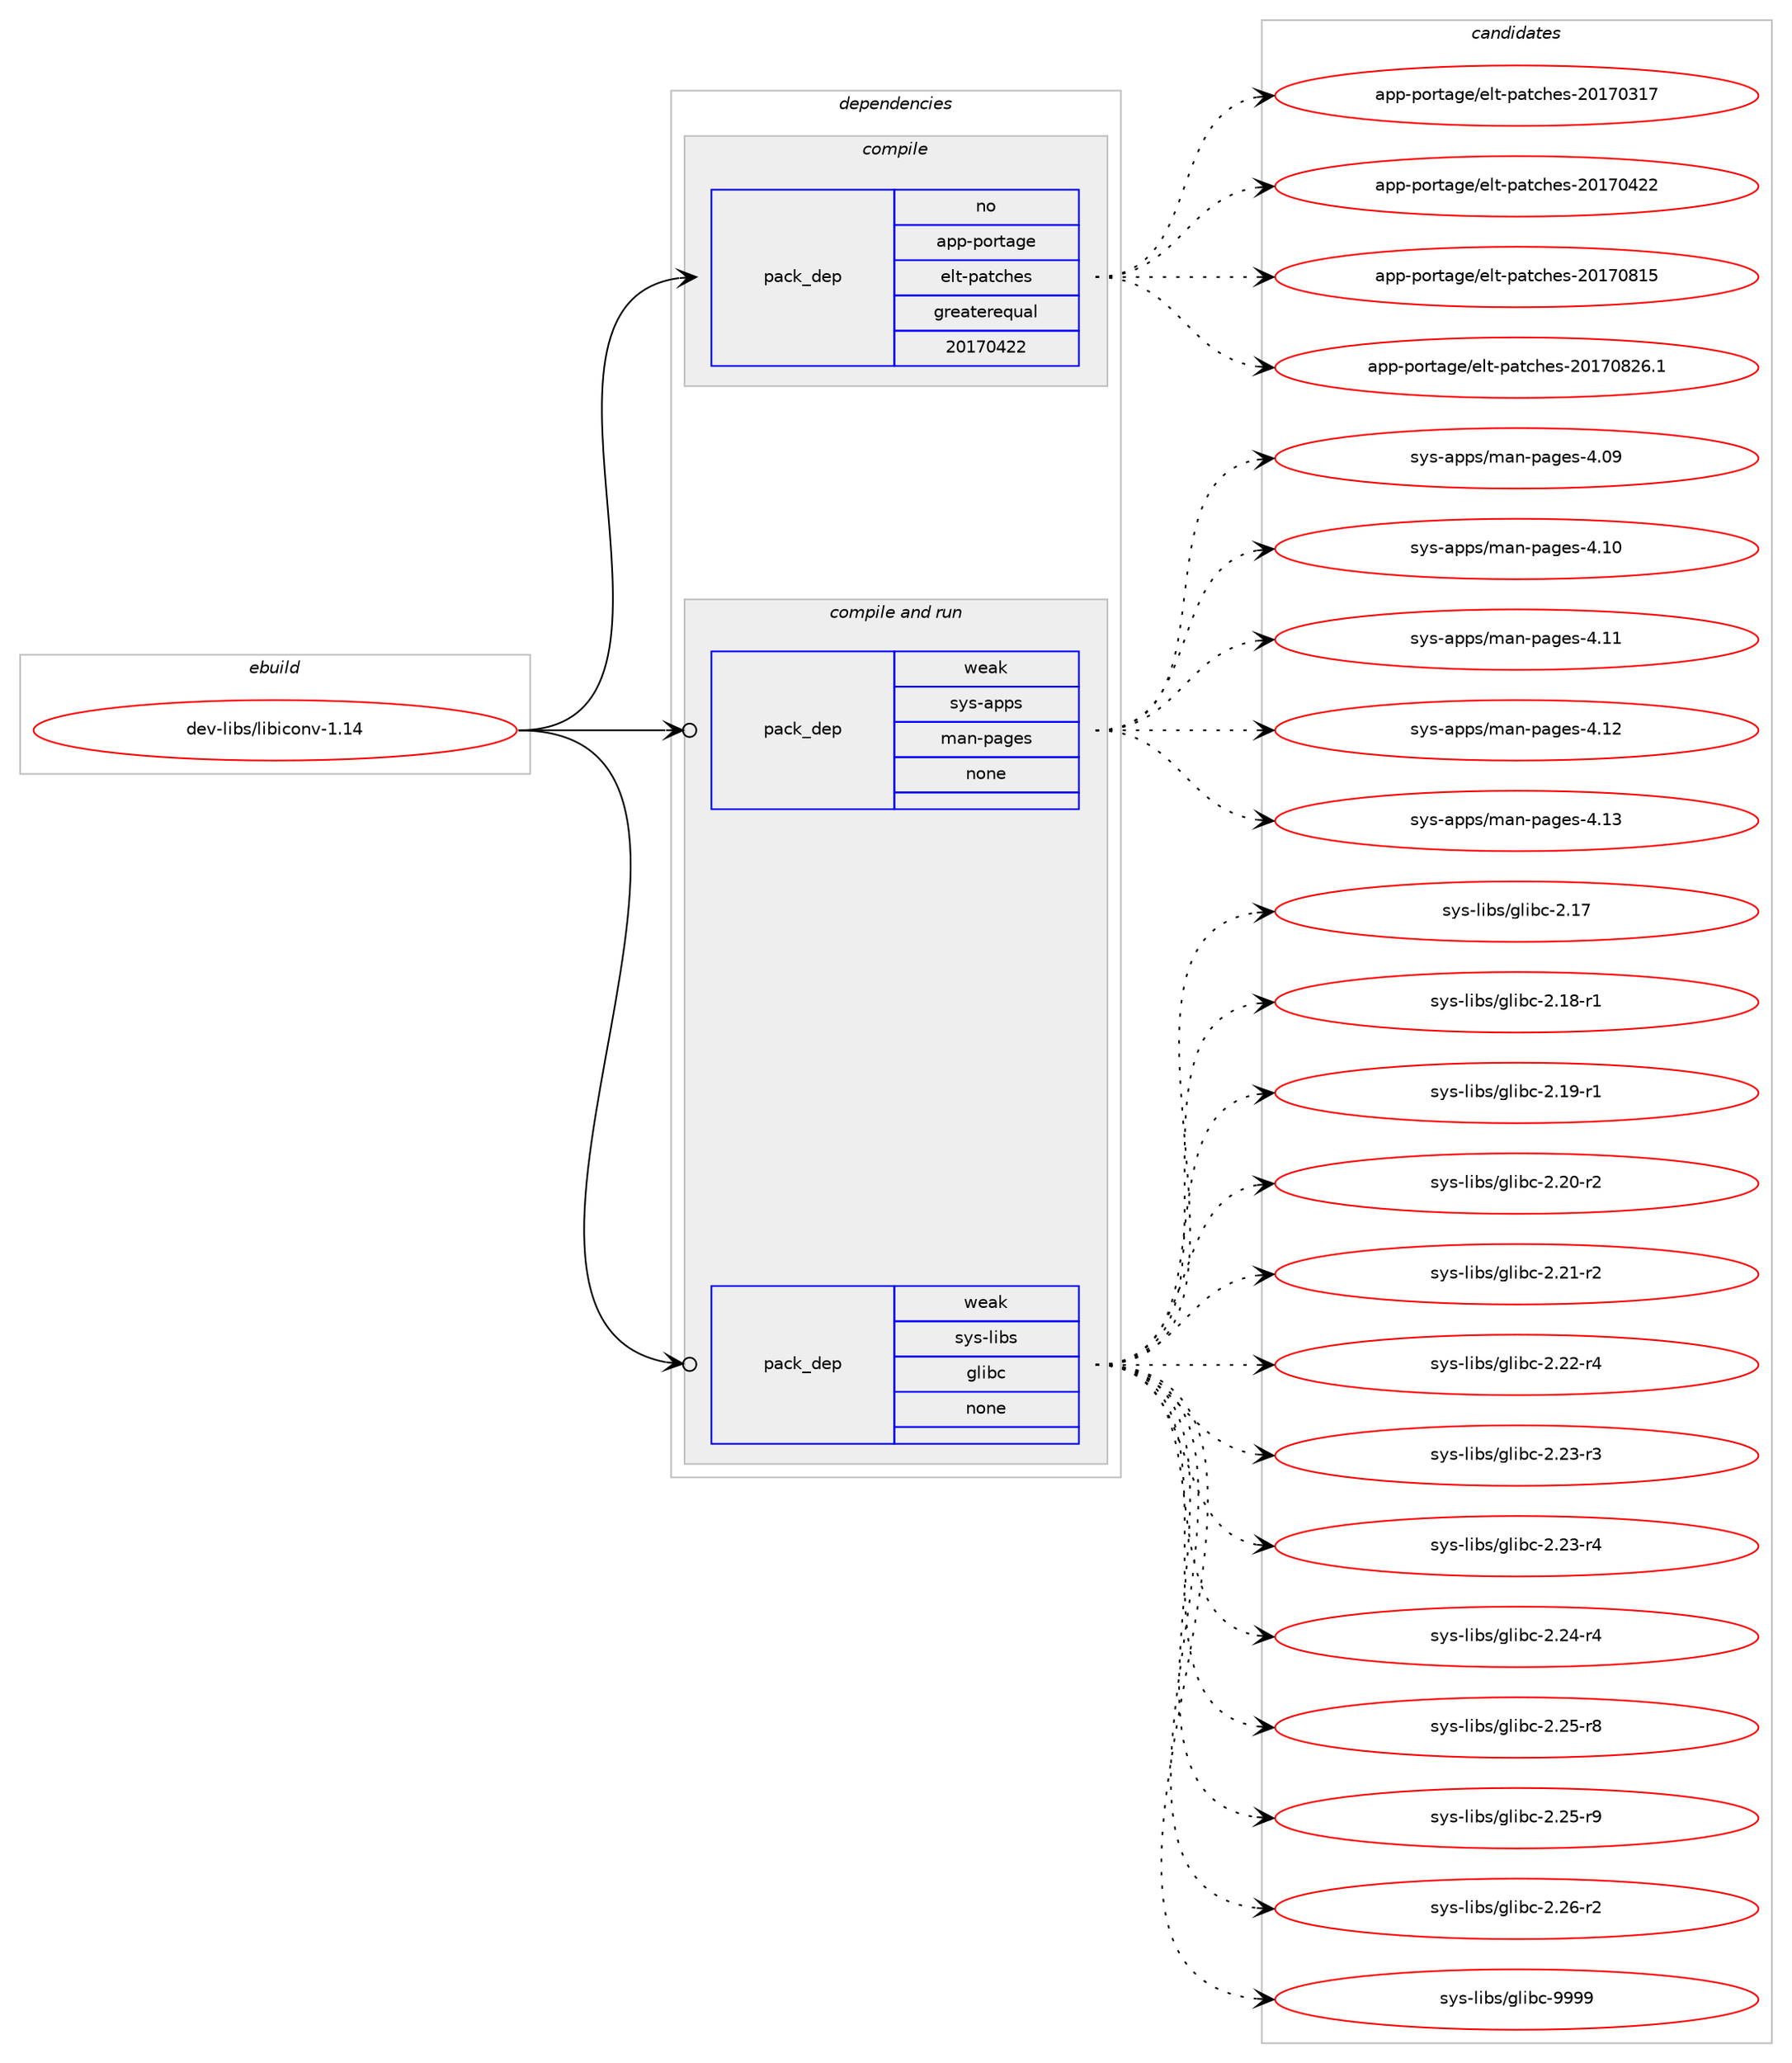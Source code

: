 digraph prolog {

# *************
# Graph options
# *************

newrank=true;
concentrate=true;
compound=true;
graph [rankdir=LR,fontname=Helvetica,fontsize=10,ranksep=1.5];#, ranksep=2.5, nodesep=0.2];
edge  [arrowhead=vee];
node  [fontname=Helvetica,fontsize=10];

# **********
# The ebuild
# **********

subgraph cluster_leftcol {
color=gray;
rank=same;
label=<<i>ebuild</i>>;
id [label="dev-libs/libiconv-1.14", color=red, width=4, href="../dev-libs/libiconv-1.14.svg"];
}

# ****************
# The dependencies
# ****************

subgraph cluster_midcol {
color=gray;
label=<<i>dependencies</i>>;
subgraph cluster_compile {
fillcolor="#eeeeee";
style=filled;
label=<<i>compile</i>>;
subgraph pack87154 {
dependency115513 [label=<<TABLE BORDER="0" CELLBORDER="1" CELLSPACING="0" CELLPADDING="4" WIDTH="220"><TR><TD ROWSPAN="6" CELLPADDING="30">pack_dep</TD></TR><TR><TD WIDTH="110">no</TD></TR><TR><TD>app-portage</TD></TR><TR><TD>elt-patches</TD></TR><TR><TD>greaterequal</TD></TR><TR><TD>20170422</TD></TR></TABLE>>, shape=none, color=blue];
}
id:e -> dependency115513:w [weight=20,style="solid",arrowhead="vee"];
}
subgraph cluster_compileandrun {
fillcolor="#eeeeee";
style=filled;
label=<<i>compile and run</i>>;
subgraph pack87155 {
dependency115514 [label=<<TABLE BORDER="0" CELLBORDER="1" CELLSPACING="0" CELLPADDING="4" WIDTH="220"><TR><TD ROWSPAN="6" CELLPADDING="30">pack_dep</TD></TR><TR><TD WIDTH="110">weak</TD></TR><TR><TD>sys-apps</TD></TR><TR><TD>man-pages</TD></TR><TR><TD>none</TD></TR><TR><TD></TD></TR></TABLE>>, shape=none, color=blue];
}
id:e -> dependency115514:w [weight=20,style="solid",arrowhead="odotvee"];
subgraph pack87156 {
dependency115515 [label=<<TABLE BORDER="0" CELLBORDER="1" CELLSPACING="0" CELLPADDING="4" WIDTH="220"><TR><TD ROWSPAN="6" CELLPADDING="30">pack_dep</TD></TR><TR><TD WIDTH="110">weak</TD></TR><TR><TD>sys-libs</TD></TR><TR><TD>glibc</TD></TR><TR><TD>none</TD></TR><TR><TD></TD></TR></TABLE>>, shape=none, color=blue];
}
id:e -> dependency115515:w [weight=20,style="solid",arrowhead="odotvee"];
}
subgraph cluster_run {
fillcolor="#eeeeee";
style=filled;
label=<<i>run</i>>;
}
}

# **************
# The candidates
# **************

subgraph cluster_choices {
rank=same;
color=gray;
label=<<i>candidates</i>>;

subgraph choice87154 {
color=black;
nodesep=1;
choice97112112451121111141169710310147101108116451129711699104101115455048495548514955 [label="app-portage/elt-patches-20170317", color=red, width=4,href="../app-portage/elt-patches-20170317.svg"];
choice97112112451121111141169710310147101108116451129711699104101115455048495548525050 [label="app-portage/elt-patches-20170422", color=red, width=4,href="../app-portage/elt-patches-20170422.svg"];
choice97112112451121111141169710310147101108116451129711699104101115455048495548564953 [label="app-portage/elt-patches-20170815", color=red, width=4,href="../app-portage/elt-patches-20170815.svg"];
choice971121124511211111411697103101471011081164511297116991041011154550484955485650544649 [label="app-portage/elt-patches-20170826.1", color=red, width=4,href="../app-portage/elt-patches-20170826.1.svg"];
dependency115513:e -> choice97112112451121111141169710310147101108116451129711699104101115455048495548514955:w [style=dotted,weight="100"];
dependency115513:e -> choice97112112451121111141169710310147101108116451129711699104101115455048495548525050:w [style=dotted,weight="100"];
dependency115513:e -> choice97112112451121111141169710310147101108116451129711699104101115455048495548564953:w [style=dotted,weight="100"];
dependency115513:e -> choice971121124511211111411697103101471011081164511297116991041011154550484955485650544649:w [style=dotted,weight="100"];
}
subgraph choice87155 {
color=black;
nodesep=1;
choice1151211154597112112115471099711045112971031011154552464857 [label="sys-apps/man-pages-4.09", color=red, width=4,href="../sys-apps/man-pages-4.09.svg"];
choice1151211154597112112115471099711045112971031011154552464948 [label="sys-apps/man-pages-4.10", color=red, width=4,href="../sys-apps/man-pages-4.10.svg"];
choice1151211154597112112115471099711045112971031011154552464949 [label="sys-apps/man-pages-4.11", color=red, width=4,href="../sys-apps/man-pages-4.11.svg"];
choice1151211154597112112115471099711045112971031011154552464950 [label="sys-apps/man-pages-4.12", color=red, width=4,href="../sys-apps/man-pages-4.12.svg"];
choice1151211154597112112115471099711045112971031011154552464951 [label="sys-apps/man-pages-4.13", color=red, width=4,href="../sys-apps/man-pages-4.13.svg"];
dependency115514:e -> choice1151211154597112112115471099711045112971031011154552464857:w [style=dotted,weight="100"];
dependency115514:e -> choice1151211154597112112115471099711045112971031011154552464948:w [style=dotted,weight="100"];
dependency115514:e -> choice1151211154597112112115471099711045112971031011154552464949:w [style=dotted,weight="100"];
dependency115514:e -> choice1151211154597112112115471099711045112971031011154552464950:w [style=dotted,weight="100"];
dependency115514:e -> choice1151211154597112112115471099711045112971031011154552464951:w [style=dotted,weight="100"];
}
subgraph choice87156 {
color=black;
nodesep=1;
choice11512111545108105981154710310810598994550464955 [label="sys-libs/glibc-2.17", color=red, width=4,href="../sys-libs/glibc-2.17.svg"];
choice115121115451081059811547103108105989945504649564511449 [label="sys-libs/glibc-2.18-r1", color=red, width=4,href="../sys-libs/glibc-2.18-r1.svg"];
choice115121115451081059811547103108105989945504649574511449 [label="sys-libs/glibc-2.19-r1", color=red, width=4,href="../sys-libs/glibc-2.19-r1.svg"];
choice115121115451081059811547103108105989945504650484511450 [label="sys-libs/glibc-2.20-r2", color=red, width=4,href="../sys-libs/glibc-2.20-r2.svg"];
choice115121115451081059811547103108105989945504650494511450 [label="sys-libs/glibc-2.21-r2", color=red, width=4,href="../sys-libs/glibc-2.21-r2.svg"];
choice115121115451081059811547103108105989945504650504511452 [label="sys-libs/glibc-2.22-r4", color=red, width=4,href="../sys-libs/glibc-2.22-r4.svg"];
choice115121115451081059811547103108105989945504650514511451 [label="sys-libs/glibc-2.23-r3", color=red, width=4,href="../sys-libs/glibc-2.23-r3.svg"];
choice115121115451081059811547103108105989945504650514511452 [label="sys-libs/glibc-2.23-r4", color=red, width=4,href="../sys-libs/glibc-2.23-r4.svg"];
choice115121115451081059811547103108105989945504650524511452 [label="sys-libs/glibc-2.24-r4", color=red, width=4,href="../sys-libs/glibc-2.24-r4.svg"];
choice115121115451081059811547103108105989945504650534511456 [label="sys-libs/glibc-2.25-r8", color=red, width=4,href="../sys-libs/glibc-2.25-r8.svg"];
choice115121115451081059811547103108105989945504650534511457 [label="sys-libs/glibc-2.25-r9", color=red, width=4,href="../sys-libs/glibc-2.25-r9.svg"];
choice115121115451081059811547103108105989945504650544511450 [label="sys-libs/glibc-2.26-r2", color=red, width=4,href="../sys-libs/glibc-2.26-r2.svg"];
choice11512111545108105981154710310810598994557575757 [label="sys-libs/glibc-9999", color=red, width=4,href="../sys-libs/glibc-9999.svg"];
dependency115515:e -> choice11512111545108105981154710310810598994550464955:w [style=dotted,weight="100"];
dependency115515:e -> choice115121115451081059811547103108105989945504649564511449:w [style=dotted,weight="100"];
dependency115515:e -> choice115121115451081059811547103108105989945504649574511449:w [style=dotted,weight="100"];
dependency115515:e -> choice115121115451081059811547103108105989945504650484511450:w [style=dotted,weight="100"];
dependency115515:e -> choice115121115451081059811547103108105989945504650494511450:w [style=dotted,weight="100"];
dependency115515:e -> choice115121115451081059811547103108105989945504650504511452:w [style=dotted,weight="100"];
dependency115515:e -> choice115121115451081059811547103108105989945504650514511451:w [style=dotted,weight="100"];
dependency115515:e -> choice115121115451081059811547103108105989945504650514511452:w [style=dotted,weight="100"];
dependency115515:e -> choice115121115451081059811547103108105989945504650524511452:w [style=dotted,weight="100"];
dependency115515:e -> choice115121115451081059811547103108105989945504650534511456:w [style=dotted,weight="100"];
dependency115515:e -> choice115121115451081059811547103108105989945504650534511457:w [style=dotted,weight="100"];
dependency115515:e -> choice115121115451081059811547103108105989945504650544511450:w [style=dotted,weight="100"];
dependency115515:e -> choice11512111545108105981154710310810598994557575757:w [style=dotted,weight="100"];
}
}

}
